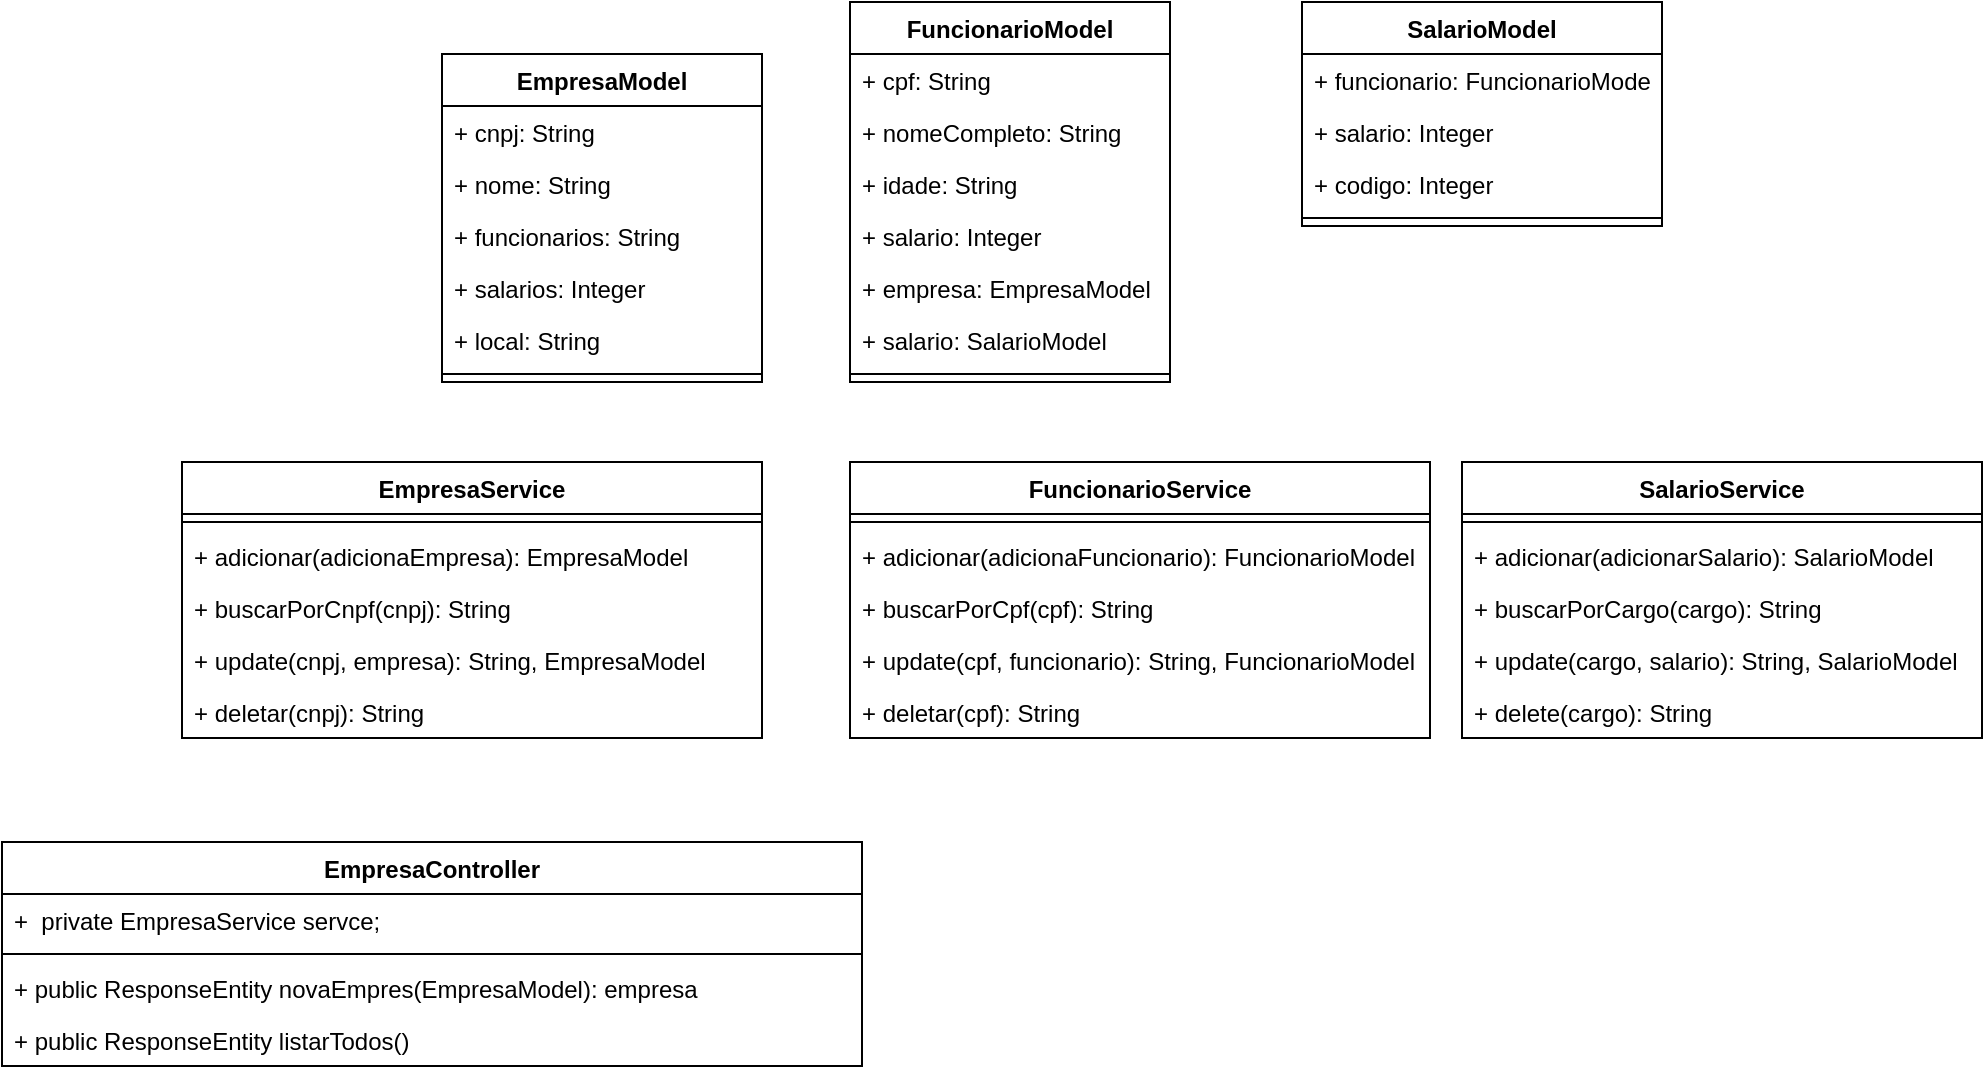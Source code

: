 <mxfile version="21.1.2" type="device">
  <diagram id="76NEy4FZpMwK2HCVLdRl" name="Página-1">
    <mxGraphModel dx="1843" dy="607" grid="1" gridSize="10" guides="1" tooltips="1" connect="1" arrows="1" fold="1" page="1" pageScale="1" pageWidth="827" pageHeight="1169" math="0" shadow="0">
      <root>
        <mxCell id="0" />
        <mxCell id="1" parent="0" />
        <mxCell id="gGMOY3RdzQmUzatN7veN-1" value="FuncionarioModel" style="swimlane;fontStyle=1;align=center;verticalAlign=top;childLayout=stackLayout;horizontal=1;startSize=26;horizontalStack=0;resizeParent=1;resizeParentMax=0;resizeLast=0;collapsible=1;marginBottom=0;" parent="1" vertex="1">
          <mxGeometry x="334" y="140" width="160" height="190" as="geometry" />
        </mxCell>
        <mxCell id="gGMOY3RdzQmUzatN7veN-2" value="+ cpf: String" style="text;strokeColor=none;fillColor=none;align=left;verticalAlign=top;spacingLeft=4;spacingRight=4;overflow=hidden;rotatable=0;points=[[0,0.5],[1,0.5]];portConstraint=eastwest;" parent="gGMOY3RdzQmUzatN7veN-1" vertex="1">
          <mxGeometry y="26" width="160" height="26" as="geometry" />
        </mxCell>
        <mxCell id="gGMOY3RdzQmUzatN7veN-19" value="+ nomeCompleto: String" style="text;strokeColor=none;fillColor=none;align=left;verticalAlign=top;spacingLeft=4;spacingRight=4;overflow=hidden;rotatable=0;points=[[0,0.5],[1,0.5]];portConstraint=eastwest;" parent="gGMOY3RdzQmUzatN7veN-1" vertex="1">
          <mxGeometry y="52" width="160" height="26" as="geometry" />
        </mxCell>
        <mxCell id="gGMOY3RdzQmUzatN7veN-21" value="+ idade: String" style="text;strokeColor=none;fillColor=none;align=left;verticalAlign=top;spacingLeft=4;spacingRight=4;overflow=hidden;rotatable=0;points=[[0,0.5],[1,0.5]];portConstraint=eastwest;" parent="gGMOY3RdzQmUzatN7veN-1" vertex="1">
          <mxGeometry y="78" width="160" height="26" as="geometry" />
        </mxCell>
        <mxCell id="gGMOY3RdzQmUzatN7veN-23" value="+ salario: Integer" style="text;strokeColor=none;fillColor=none;align=left;verticalAlign=top;spacingLeft=4;spacingRight=4;overflow=hidden;rotatable=0;points=[[0,0.5],[1,0.5]];portConstraint=eastwest;" parent="gGMOY3RdzQmUzatN7veN-1" vertex="1">
          <mxGeometry y="104" width="160" height="26" as="geometry" />
        </mxCell>
        <mxCell id="gGMOY3RdzQmUzatN7veN-22" value="+ empresa: EmpresaModel" style="text;strokeColor=none;fillColor=none;align=left;verticalAlign=top;spacingLeft=4;spacingRight=4;overflow=hidden;rotatable=0;points=[[0,0.5],[1,0.5]];portConstraint=eastwest;" parent="gGMOY3RdzQmUzatN7veN-1" vertex="1">
          <mxGeometry y="130" width="160" height="26" as="geometry" />
        </mxCell>
        <mxCell id="od-1paQ07RXgdsyKYma_-7" value="+ salario: SalarioModel" style="text;strokeColor=none;fillColor=none;align=left;verticalAlign=top;spacingLeft=4;spacingRight=4;overflow=hidden;rotatable=0;points=[[0,0.5],[1,0.5]];portConstraint=eastwest;whiteSpace=wrap;html=1;" vertex="1" parent="gGMOY3RdzQmUzatN7veN-1">
          <mxGeometry y="156" width="160" height="26" as="geometry" />
        </mxCell>
        <mxCell id="gGMOY3RdzQmUzatN7veN-3" value="" style="line;strokeWidth=1;fillColor=none;align=left;verticalAlign=middle;spacingTop=-1;spacingLeft=3;spacingRight=3;rotatable=0;labelPosition=right;points=[];portConstraint=eastwest;strokeColor=inherit;" parent="gGMOY3RdzQmUzatN7veN-1" vertex="1">
          <mxGeometry y="182" width="160" height="8" as="geometry" />
        </mxCell>
        <mxCell id="gGMOY3RdzQmUzatN7veN-5" value="SalarioModel" style="swimlane;fontStyle=1;align=center;verticalAlign=top;childLayout=stackLayout;horizontal=1;startSize=26;horizontalStack=0;resizeParent=1;resizeParentMax=0;resizeLast=0;collapsible=1;marginBottom=0;" parent="1" vertex="1">
          <mxGeometry x="560" y="140" width="180" height="112" as="geometry" />
        </mxCell>
        <mxCell id="gGMOY3RdzQmUzatN7veN-6" value="+ funcionario: FuncionarioModel" style="text;strokeColor=none;fillColor=none;align=left;verticalAlign=top;spacingLeft=4;spacingRight=4;overflow=hidden;rotatable=0;points=[[0,0.5],[1,0.5]];portConstraint=eastwest;" parent="gGMOY3RdzQmUzatN7veN-5" vertex="1">
          <mxGeometry y="26" width="180" height="26" as="geometry" />
        </mxCell>
        <mxCell id="gGMOY3RdzQmUzatN7veN-25" value="+ salario: Integer" style="text;strokeColor=none;fillColor=none;align=left;verticalAlign=top;spacingLeft=4;spacingRight=4;overflow=hidden;rotatable=0;points=[[0,0.5],[1,0.5]];portConstraint=eastwest;" parent="gGMOY3RdzQmUzatN7veN-5" vertex="1">
          <mxGeometry y="52" width="180" height="26" as="geometry" />
        </mxCell>
        <mxCell id="gGMOY3RdzQmUzatN7veN-52" value="+ codigo: Integer" style="text;strokeColor=none;fillColor=none;align=left;verticalAlign=top;spacingLeft=4;spacingRight=4;overflow=hidden;rotatable=0;points=[[0,0.5],[1,0.5]];portConstraint=eastwest;" parent="gGMOY3RdzQmUzatN7veN-5" vertex="1">
          <mxGeometry y="78" width="180" height="26" as="geometry" />
        </mxCell>
        <mxCell id="gGMOY3RdzQmUzatN7veN-7" value="" style="line;strokeWidth=1;fillColor=none;align=left;verticalAlign=middle;spacingTop=-1;spacingLeft=3;spacingRight=3;rotatable=0;labelPosition=right;points=[];portConstraint=eastwest;strokeColor=inherit;" parent="gGMOY3RdzQmUzatN7veN-5" vertex="1">
          <mxGeometry y="104" width="180" height="8" as="geometry" />
        </mxCell>
        <mxCell id="gGMOY3RdzQmUzatN7veN-9" value="EmpresaModel" style="swimlane;fontStyle=1;align=center;verticalAlign=top;childLayout=stackLayout;horizontal=1;startSize=26;horizontalStack=0;resizeParent=1;resizeParentMax=0;resizeLast=0;collapsible=1;marginBottom=0;" parent="1" vertex="1">
          <mxGeometry x="130" y="166" width="160" height="164" as="geometry" />
        </mxCell>
        <mxCell id="gGMOY3RdzQmUzatN7veN-10" value="+ cnpj: String" style="text;strokeColor=none;fillColor=none;align=left;verticalAlign=top;spacingLeft=4;spacingRight=4;overflow=hidden;rotatable=0;points=[[0,0.5],[1,0.5]];portConstraint=eastwest;" parent="gGMOY3RdzQmUzatN7veN-9" vertex="1">
          <mxGeometry y="26" width="160" height="26" as="geometry" />
        </mxCell>
        <mxCell id="gGMOY3RdzQmUzatN7veN-17" value="+ nome: String" style="text;strokeColor=none;fillColor=none;align=left;verticalAlign=top;spacingLeft=4;spacingRight=4;overflow=hidden;rotatable=0;points=[[0,0.5],[1,0.5]];portConstraint=eastwest;" parent="gGMOY3RdzQmUzatN7veN-9" vertex="1">
          <mxGeometry y="52" width="160" height="26" as="geometry" />
        </mxCell>
        <mxCell id="gGMOY3RdzQmUzatN7veN-16" value="+ funcionarios: String" style="text;strokeColor=none;fillColor=none;align=left;verticalAlign=top;spacingLeft=4;spacingRight=4;overflow=hidden;rotatable=0;points=[[0,0.5],[1,0.5]];portConstraint=eastwest;" parent="gGMOY3RdzQmUzatN7veN-9" vertex="1">
          <mxGeometry y="78" width="160" height="26" as="geometry" />
        </mxCell>
        <mxCell id="gGMOY3RdzQmUzatN7veN-14" value="+ salarios: Integer" style="text;strokeColor=none;fillColor=none;align=left;verticalAlign=top;spacingLeft=4;spacingRight=4;overflow=hidden;rotatable=0;points=[[0,0.5],[1,0.5]];portConstraint=eastwest;" parent="gGMOY3RdzQmUzatN7veN-9" vertex="1">
          <mxGeometry y="104" width="160" height="26" as="geometry" />
        </mxCell>
        <mxCell id="gGMOY3RdzQmUzatN7veN-18" value="+ local: String" style="text;strokeColor=none;fillColor=none;align=left;verticalAlign=top;spacingLeft=4;spacingRight=4;overflow=hidden;rotatable=0;points=[[0,0.5],[1,0.5]];portConstraint=eastwest;" parent="gGMOY3RdzQmUzatN7veN-9" vertex="1">
          <mxGeometry y="130" width="160" height="26" as="geometry" />
        </mxCell>
        <mxCell id="gGMOY3RdzQmUzatN7veN-11" value="" style="line;strokeWidth=1;fillColor=none;align=left;verticalAlign=middle;spacingTop=-1;spacingLeft=3;spacingRight=3;rotatable=0;labelPosition=right;points=[];portConstraint=eastwest;strokeColor=inherit;" parent="gGMOY3RdzQmUzatN7veN-9" vertex="1">
          <mxGeometry y="156" width="160" height="8" as="geometry" />
        </mxCell>
        <mxCell id="gGMOY3RdzQmUzatN7veN-27" value="FuncionarioService" style="swimlane;fontStyle=1;align=center;verticalAlign=top;childLayout=stackLayout;horizontal=1;startSize=26;horizontalStack=0;resizeParent=1;resizeParentMax=0;resizeLast=0;collapsible=1;marginBottom=0;" parent="1" vertex="1">
          <mxGeometry x="334" y="370" width="290" height="138" as="geometry" />
        </mxCell>
        <mxCell id="gGMOY3RdzQmUzatN7veN-29" value="" style="line;strokeWidth=1;fillColor=none;align=left;verticalAlign=middle;spacingTop=-1;spacingLeft=3;spacingRight=3;rotatable=0;labelPosition=right;points=[];portConstraint=eastwest;strokeColor=inherit;" parent="gGMOY3RdzQmUzatN7veN-27" vertex="1">
          <mxGeometry y="26" width="290" height="8" as="geometry" />
        </mxCell>
        <mxCell id="gGMOY3RdzQmUzatN7veN-30" value="+ adicionar(adicionaFuncionario): FuncionarioModel" style="text;strokeColor=none;fillColor=none;align=left;verticalAlign=top;spacingLeft=4;spacingRight=4;overflow=hidden;rotatable=0;points=[[0,0.5],[1,0.5]];portConstraint=eastwest;" parent="gGMOY3RdzQmUzatN7veN-27" vertex="1">
          <mxGeometry y="34" width="290" height="26" as="geometry" />
        </mxCell>
        <mxCell id="gGMOY3RdzQmUzatN7veN-46" value="+ buscarPorCpf(cpf): String" style="text;strokeColor=none;fillColor=none;align=left;verticalAlign=top;spacingLeft=4;spacingRight=4;overflow=hidden;rotatable=0;points=[[0,0.5],[1,0.5]];portConstraint=eastwest;" parent="gGMOY3RdzQmUzatN7veN-27" vertex="1">
          <mxGeometry y="60" width="290" height="26" as="geometry" />
        </mxCell>
        <mxCell id="gGMOY3RdzQmUzatN7veN-44" value="+ update(cpf, funcionario): String, FuncionarioModel" style="text;strokeColor=none;fillColor=none;align=left;verticalAlign=top;spacingLeft=4;spacingRight=4;overflow=hidden;rotatable=0;points=[[0,0.5],[1,0.5]];portConstraint=eastwest;" parent="gGMOY3RdzQmUzatN7veN-27" vertex="1">
          <mxGeometry y="86" width="290" height="26" as="geometry" />
        </mxCell>
        <mxCell id="gGMOY3RdzQmUzatN7veN-45" value="+ deletar(cpf): String" style="text;strokeColor=none;fillColor=none;align=left;verticalAlign=top;spacingLeft=4;spacingRight=4;overflow=hidden;rotatable=0;points=[[0,0.5],[1,0.5]];portConstraint=eastwest;" parent="gGMOY3RdzQmUzatN7veN-27" vertex="1">
          <mxGeometry y="112" width="290" height="26" as="geometry" />
        </mxCell>
        <mxCell id="gGMOY3RdzQmUzatN7veN-31" value="EmpresaService" style="swimlane;fontStyle=1;align=center;verticalAlign=top;childLayout=stackLayout;horizontal=1;startSize=26;horizontalStack=0;resizeParent=1;resizeParentMax=0;resizeLast=0;collapsible=1;marginBottom=0;" parent="1" vertex="1">
          <mxGeometry y="370" width="290" height="138" as="geometry" />
        </mxCell>
        <mxCell id="gGMOY3RdzQmUzatN7veN-33" value="" style="line;strokeWidth=1;fillColor=none;align=left;verticalAlign=middle;spacingTop=-1;spacingLeft=3;spacingRight=3;rotatable=0;labelPosition=right;points=[];portConstraint=eastwest;strokeColor=inherit;" parent="gGMOY3RdzQmUzatN7veN-31" vertex="1">
          <mxGeometry y="26" width="290" height="8" as="geometry" />
        </mxCell>
        <mxCell id="gGMOY3RdzQmUzatN7veN-34" value="+ adicionar(adicionaEmpresa): EmpresaModel" style="text;strokeColor=none;fillColor=none;align=left;verticalAlign=top;spacingLeft=4;spacingRight=4;overflow=hidden;rotatable=0;points=[[0,0.5],[1,0.5]];portConstraint=eastwest;" parent="gGMOY3RdzQmUzatN7veN-31" vertex="1">
          <mxGeometry y="34" width="290" height="26" as="geometry" />
        </mxCell>
        <mxCell id="gGMOY3RdzQmUzatN7veN-39" value="+ buscarPorCnpf(cnpj): String" style="text;strokeColor=none;fillColor=none;align=left;verticalAlign=top;spacingLeft=4;spacingRight=4;overflow=hidden;rotatable=0;points=[[0,0.5],[1,0.5]];portConstraint=eastwest;" parent="gGMOY3RdzQmUzatN7veN-31" vertex="1">
          <mxGeometry y="60" width="290" height="26" as="geometry" />
        </mxCell>
        <mxCell id="gGMOY3RdzQmUzatN7veN-40" value="+ update(cnpj, empresa): String, EmpresaModel" style="text;strokeColor=none;fillColor=none;align=left;verticalAlign=top;spacingLeft=4;spacingRight=4;overflow=hidden;rotatable=0;points=[[0,0.5],[1,0.5]];portConstraint=eastwest;" parent="gGMOY3RdzQmUzatN7veN-31" vertex="1">
          <mxGeometry y="86" width="290" height="26" as="geometry" />
        </mxCell>
        <mxCell id="gGMOY3RdzQmUzatN7veN-41" value="+ deletar(cnpj): String" style="text;strokeColor=none;fillColor=none;align=left;verticalAlign=top;spacingLeft=4;spacingRight=4;overflow=hidden;rotatable=0;points=[[0,0.5],[1,0.5]];portConstraint=eastwest;" parent="gGMOY3RdzQmUzatN7veN-31" vertex="1">
          <mxGeometry y="112" width="290" height="26" as="geometry" />
        </mxCell>
        <mxCell id="gGMOY3RdzQmUzatN7veN-35" value="SalarioService" style="swimlane;fontStyle=1;align=center;verticalAlign=top;childLayout=stackLayout;horizontal=1;startSize=26;horizontalStack=0;resizeParent=1;resizeParentMax=0;resizeLast=0;collapsible=1;marginBottom=0;" parent="1" vertex="1">
          <mxGeometry x="640" y="370" width="260" height="138" as="geometry" />
        </mxCell>
        <mxCell id="gGMOY3RdzQmUzatN7veN-37" value="" style="line;strokeWidth=1;fillColor=none;align=left;verticalAlign=middle;spacingTop=-1;spacingLeft=3;spacingRight=3;rotatable=0;labelPosition=right;points=[];portConstraint=eastwest;strokeColor=inherit;" parent="gGMOY3RdzQmUzatN7veN-35" vertex="1">
          <mxGeometry y="26" width="260" height="8" as="geometry" />
        </mxCell>
        <mxCell id="gGMOY3RdzQmUzatN7veN-38" value="+ adicionar(adicionarSalario): SalarioModel" style="text;strokeColor=none;fillColor=none;align=left;verticalAlign=top;spacingLeft=4;spacingRight=4;overflow=hidden;rotatable=0;points=[[0,0.5],[1,0.5]];portConstraint=eastwest;" parent="gGMOY3RdzQmUzatN7veN-35" vertex="1">
          <mxGeometry y="34" width="260" height="26" as="geometry" />
        </mxCell>
        <mxCell id="gGMOY3RdzQmUzatN7veN-50" value="+ buscarPorCargo(cargo): String" style="text;strokeColor=none;fillColor=none;align=left;verticalAlign=top;spacingLeft=4;spacingRight=4;overflow=hidden;rotatable=0;points=[[0,0.5],[1,0.5]];portConstraint=eastwest;" parent="gGMOY3RdzQmUzatN7veN-35" vertex="1">
          <mxGeometry y="60" width="260" height="26" as="geometry" />
        </mxCell>
        <mxCell id="gGMOY3RdzQmUzatN7veN-49" value="+ update(cargo, salario): String, SalarioModel" style="text;strokeColor=none;fillColor=none;align=left;verticalAlign=top;spacingLeft=4;spacingRight=4;overflow=hidden;rotatable=0;points=[[0,0.5],[1,0.5]];portConstraint=eastwest;" parent="gGMOY3RdzQmUzatN7veN-35" vertex="1">
          <mxGeometry y="86" width="260" height="26" as="geometry" />
        </mxCell>
        <mxCell id="gGMOY3RdzQmUzatN7veN-51" value="+ delete(cargo): String" style="text;strokeColor=none;fillColor=none;align=left;verticalAlign=top;spacingLeft=4;spacingRight=4;overflow=hidden;rotatable=0;points=[[0,0.5],[1,0.5]];portConstraint=eastwest;" parent="gGMOY3RdzQmUzatN7veN-35" vertex="1">
          <mxGeometry y="112" width="260" height="26" as="geometry" />
        </mxCell>
        <mxCell id="od-1paQ07RXgdsyKYma_-1" value="EmpresaController" style="swimlane;fontStyle=1;align=center;verticalAlign=top;childLayout=stackLayout;horizontal=1;startSize=26;horizontalStack=0;resizeParent=1;resizeParentMax=0;resizeLast=0;collapsible=1;marginBottom=0;whiteSpace=wrap;html=1;" vertex="1" parent="1">
          <mxGeometry x="-90" y="560" width="430" height="112" as="geometry" />
        </mxCell>
        <mxCell id="od-1paQ07RXgdsyKYma_-2" value="+&amp;nbsp; private EmpresaService servce;&amp;nbsp;" style="text;strokeColor=none;fillColor=none;align=left;verticalAlign=top;spacingLeft=4;spacingRight=4;overflow=hidden;rotatable=0;points=[[0,0.5],[1,0.5]];portConstraint=eastwest;whiteSpace=wrap;html=1;" vertex="1" parent="od-1paQ07RXgdsyKYma_-1">
          <mxGeometry y="26" width="430" height="26" as="geometry" />
        </mxCell>
        <mxCell id="od-1paQ07RXgdsyKYma_-3" value="" style="line;strokeWidth=1;fillColor=none;align=left;verticalAlign=middle;spacingTop=-1;spacingLeft=3;spacingRight=3;rotatable=0;labelPosition=right;points=[];portConstraint=eastwest;strokeColor=inherit;" vertex="1" parent="od-1paQ07RXgdsyKYma_-1">
          <mxGeometry y="52" width="430" height="8" as="geometry" />
        </mxCell>
        <mxCell id="od-1paQ07RXgdsyKYma_-4" value="+ public ResponseEntity novaEmpres(EmpresaModel): empresa" style="text;strokeColor=none;fillColor=none;align=left;verticalAlign=top;spacingLeft=4;spacingRight=4;overflow=hidden;rotatable=0;points=[[0,0.5],[1,0.5]];portConstraint=eastwest;whiteSpace=wrap;html=1;" vertex="1" parent="od-1paQ07RXgdsyKYma_-1">
          <mxGeometry y="60" width="430" height="26" as="geometry" />
        </mxCell>
        <mxCell id="od-1paQ07RXgdsyKYma_-8" value="+ public ResponseEntity listarTodos()" style="text;strokeColor=none;fillColor=none;align=left;verticalAlign=top;spacingLeft=4;spacingRight=4;overflow=hidden;rotatable=0;points=[[0,0.5],[1,0.5]];portConstraint=eastwest;whiteSpace=wrap;html=1;" vertex="1" parent="od-1paQ07RXgdsyKYma_-1">
          <mxGeometry y="86" width="430" height="26" as="geometry" />
        </mxCell>
      </root>
    </mxGraphModel>
  </diagram>
</mxfile>
